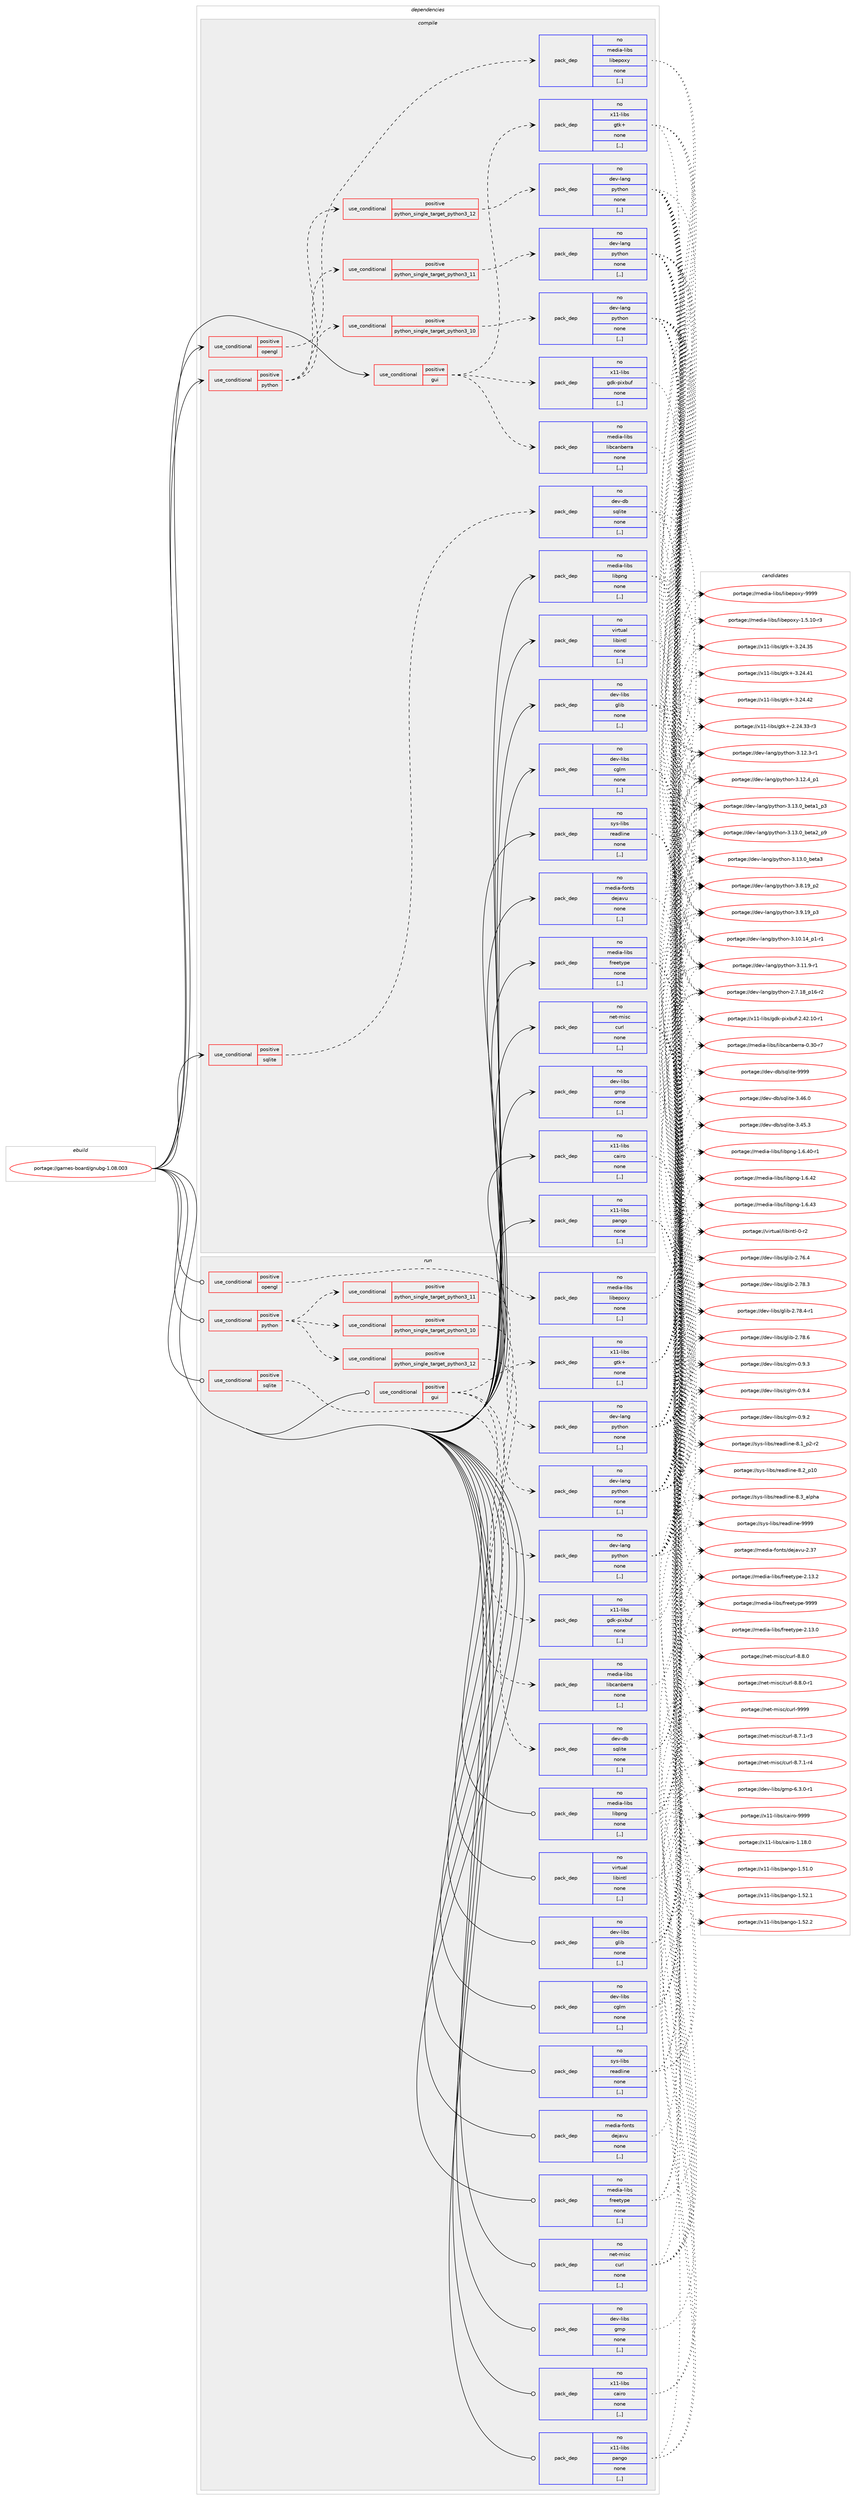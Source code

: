 digraph prolog {

# *************
# Graph options
# *************

newrank=true;
concentrate=true;
compound=true;
graph [rankdir=LR,fontname=Helvetica,fontsize=10,ranksep=1.5];#, ranksep=2.5, nodesep=0.2];
edge  [arrowhead=vee];
node  [fontname=Helvetica,fontsize=10];

# **********
# The ebuild
# **********

subgraph cluster_leftcol {
color=gray;
rank=same;
label=<<i>ebuild</i>>;
id [label="portage://games-board/gnubg-1.08.003", color=red, width=4, href="../games-board/gnubg-1.08.003.svg"];
}

# ****************
# The dependencies
# ****************

subgraph cluster_midcol {
color=gray;
label=<<i>dependencies</i>>;
subgraph cluster_compile {
fillcolor="#eeeeee";
style=filled;
label=<<i>compile</i>>;
subgraph cond61576 {
dependency221463 [label=<<TABLE BORDER="0" CELLBORDER="1" CELLSPACING="0" CELLPADDING="4"><TR><TD ROWSPAN="3" CELLPADDING="10">use_conditional</TD></TR><TR><TD>positive</TD></TR><TR><TD>gui</TD></TR></TABLE>>, shape=none, color=red];
subgraph pack158425 {
dependency221464 [label=<<TABLE BORDER="0" CELLBORDER="1" CELLSPACING="0" CELLPADDING="4" WIDTH="220"><TR><TD ROWSPAN="6" CELLPADDING="30">pack_dep</TD></TR><TR><TD WIDTH="110">no</TD></TR><TR><TD>media-libs</TD></TR><TR><TD>libcanberra</TD></TR><TR><TD>none</TD></TR><TR><TD>[,,]</TD></TR></TABLE>>, shape=none, color=blue];
}
dependency221463:e -> dependency221464:w [weight=20,style="dashed",arrowhead="vee"];
subgraph pack158426 {
dependency221465 [label=<<TABLE BORDER="0" CELLBORDER="1" CELLSPACING="0" CELLPADDING="4" WIDTH="220"><TR><TD ROWSPAN="6" CELLPADDING="30">pack_dep</TD></TR><TR><TD WIDTH="110">no</TD></TR><TR><TD>x11-libs</TD></TR><TR><TD>gdk-pixbuf</TD></TR><TR><TD>none</TD></TR><TR><TD>[,,]</TD></TR></TABLE>>, shape=none, color=blue];
}
dependency221463:e -> dependency221465:w [weight=20,style="dashed",arrowhead="vee"];
subgraph pack158427 {
dependency221466 [label=<<TABLE BORDER="0" CELLBORDER="1" CELLSPACING="0" CELLPADDING="4" WIDTH="220"><TR><TD ROWSPAN="6" CELLPADDING="30">pack_dep</TD></TR><TR><TD WIDTH="110">no</TD></TR><TR><TD>x11-libs</TD></TR><TR><TD>gtk+</TD></TR><TR><TD>none</TD></TR><TR><TD>[,,]</TD></TR></TABLE>>, shape=none, color=blue];
}
dependency221463:e -> dependency221466:w [weight=20,style="dashed",arrowhead="vee"];
}
id:e -> dependency221463:w [weight=20,style="solid",arrowhead="vee"];
subgraph cond61577 {
dependency221467 [label=<<TABLE BORDER="0" CELLBORDER="1" CELLSPACING="0" CELLPADDING="4"><TR><TD ROWSPAN="3" CELLPADDING="10">use_conditional</TD></TR><TR><TD>positive</TD></TR><TR><TD>opengl</TD></TR></TABLE>>, shape=none, color=red];
subgraph pack158428 {
dependency221468 [label=<<TABLE BORDER="0" CELLBORDER="1" CELLSPACING="0" CELLPADDING="4" WIDTH="220"><TR><TD ROWSPAN="6" CELLPADDING="30">pack_dep</TD></TR><TR><TD WIDTH="110">no</TD></TR><TR><TD>media-libs</TD></TR><TR><TD>libepoxy</TD></TR><TR><TD>none</TD></TR><TR><TD>[,,]</TD></TR></TABLE>>, shape=none, color=blue];
}
dependency221467:e -> dependency221468:w [weight=20,style="dashed",arrowhead="vee"];
}
id:e -> dependency221467:w [weight=20,style="solid",arrowhead="vee"];
subgraph cond61578 {
dependency221469 [label=<<TABLE BORDER="0" CELLBORDER="1" CELLSPACING="0" CELLPADDING="4"><TR><TD ROWSPAN="3" CELLPADDING="10">use_conditional</TD></TR><TR><TD>positive</TD></TR><TR><TD>python</TD></TR></TABLE>>, shape=none, color=red];
subgraph cond61579 {
dependency221470 [label=<<TABLE BORDER="0" CELLBORDER="1" CELLSPACING="0" CELLPADDING="4"><TR><TD ROWSPAN="3" CELLPADDING="10">use_conditional</TD></TR><TR><TD>positive</TD></TR><TR><TD>python_single_target_python3_10</TD></TR></TABLE>>, shape=none, color=red];
subgraph pack158429 {
dependency221471 [label=<<TABLE BORDER="0" CELLBORDER="1" CELLSPACING="0" CELLPADDING="4" WIDTH="220"><TR><TD ROWSPAN="6" CELLPADDING="30">pack_dep</TD></TR><TR><TD WIDTH="110">no</TD></TR><TR><TD>dev-lang</TD></TR><TR><TD>python</TD></TR><TR><TD>none</TD></TR><TR><TD>[,,]</TD></TR></TABLE>>, shape=none, color=blue];
}
dependency221470:e -> dependency221471:w [weight=20,style="dashed",arrowhead="vee"];
}
dependency221469:e -> dependency221470:w [weight=20,style="dashed",arrowhead="vee"];
subgraph cond61580 {
dependency221472 [label=<<TABLE BORDER="0" CELLBORDER="1" CELLSPACING="0" CELLPADDING="4"><TR><TD ROWSPAN="3" CELLPADDING="10">use_conditional</TD></TR><TR><TD>positive</TD></TR><TR><TD>python_single_target_python3_11</TD></TR></TABLE>>, shape=none, color=red];
subgraph pack158430 {
dependency221473 [label=<<TABLE BORDER="0" CELLBORDER="1" CELLSPACING="0" CELLPADDING="4" WIDTH="220"><TR><TD ROWSPAN="6" CELLPADDING="30">pack_dep</TD></TR><TR><TD WIDTH="110">no</TD></TR><TR><TD>dev-lang</TD></TR><TR><TD>python</TD></TR><TR><TD>none</TD></TR><TR><TD>[,,]</TD></TR></TABLE>>, shape=none, color=blue];
}
dependency221472:e -> dependency221473:w [weight=20,style="dashed",arrowhead="vee"];
}
dependency221469:e -> dependency221472:w [weight=20,style="dashed",arrowhead="vee"];
subgraph cond61581 {
dependency221474 [label=<<TABLE BORDER="0" CELLBORDER="1" CELLSPACING="0" CELLPADDING="4"><TR><TD ROWSPAN="3" CELLPADDING="10">use_conditional</TD></TR><TR><TD>positive</TD></TR><TR><TD>python_single_target_python3_12</TD></TR></TABLE>>, shape=none, color=red];
subgraph pack158431 {
dependency221475 [label=<<TABLE BORDER="0" CELLBORDER="1" CELLSPACING="0" CELLPADDING="4" WIDTH="220"><TR><TD ROWSPAN="6" CELLPADDING="30">pack_dep</TD></TR><TR><TD WIDTH="110">no</TD></TR><TR><TD>dev-lang</TD></TR><TR><TD>python</TD></TR><TR><TD>none</TD></TR><TR><TD>[,,]</TD></TR></TABLE>>, shape=none, color=blue];
}
dependency221474:e -> dependency221475:w [weight=20,style="dashed",arrowhead="vee"];
}
dependency221469:e -> dependency221474:w [weight=20,style="dashed",arrowhead="vee"];
}
id:e -> dependency221469:w [weight=20,style="solid",arrowhead="vee"];
subgraph cond61582 {
dependency221476 [label=<<TABLE BORDER="0" CELLBORDER="1" CELLSPACING="0" CELLPADDING="4"><TR><TD ROWSPAN="3" CELLPADDING="10">use_conditional</TD></TR><TR><TD>positive</TD></TR><TR><TD>sqlite</TD></TR></TABLE>>, shape=none, color=red];
subgraph pack158432 {
dependency221477 [label=<<TABLE BORDER="0" CELLBORDER="1" CELLSPACING="0" CELLPADDING="4" WIDTH="220"><TR><TD ROWSPAN="6" CELLPADDING="30">pack_dep</TD></TR><TR><TD WIDTH="110">no</TD></TR><TR><TD>dev-db</TD></TR><TR><TD>sqlite</TD></TR><TR><TD>none</TD></TR><TR><TD>[,,]</TD></TR></TABLE>>, shape=none, color=blue];
}
dependency221476:e -> dependency221477:w [weight=20,style="dashed",arrowhead="vee"];
}
id:e -> dependency221476:w [weight=20,style="solid",arrowhead="vee"];
subgraph pack158433 {
dependency221478 [label=<<TABLE BORDER="0" CELLBORDER="1" CELLSPACING="0" CELLPADDING="4" WIDTH="220"><TR><TD ROWSPAN="6" CELLPADDING="30">pack_dep</TD></TR><TR><TD WIDTH="110">no</TD></TR><TR><TD>dev-libs</TD></TR><TR><TD>cglm</TD></TR><TR><TD>none</TD></TR><TR><TD>[,,]</TD></TR></TABLE>>, shape=none, color=blue];
}
id:e -> dependency221478:w [weight=20,style="solid",arrowhead="vee"];
subgraph pack158434 {
dependency221479 [label=<<TABLE BORDER="0" CELLBORDER="1" CELLSPACING="0" CELLPADDING="4" WIDTH="220"><TR><TD ROWSPAN="6" CELLPADDING="30">pack_dep</TD></TR><TR><TD WIDTH="110">no</TD></TR><TR><TD>dev-libs</TD></TR><TR><TD>glib</TD></TR><TR><TD>none</TD></TR><TR><TD>[,,]</TD></TR></TABLE>>, shape=none, color=blue];
}
id:e -> dependency221479:w [weight=20,style="solid",arrowhead="vee"];
subgraph pack158435 {
dependency221480 [label=<<TABLE BORDER="0" CELLBORDER="1" CELLSPACING="0" CELLPADDING="4" WIDTH="220"><TR><TD ROWSPAN="6" CELLPADDING="30">pack_dep</TD></TR><TR><TD WIDTH="110">no</TD></TR><TR><TD>dev-libs</TD></TR><TR><TD>gmp</TD></TR><TR><TD>none</TD></TR><TR><TD>[,,]</TD></TR></TABLE>>, shape=none, color=blue];
}
id:e -> dependency221480:w [weight=20,style="solid",arrowhead="vee"];
subgraph pack158436 {
dependency221481 [label=<<TABLE BORDER="0" CELLBORDER="1" CELLSPACING="0" CELLPADDING="4" WIDTH="220"><TR><TD ROWSPAN="6" CELLPADDING="30">pack_dep</TD></TR><TR><TD WIDTH="110">no</TD></TR><TR><TD>media-fonts</TD></TR><TR><TD>dejavu</TD></TR><TR><TD>none</TD></TR><TR><TD>[,,]</TD></TR></TABLE>>, shape=none, color=blue];
}
id:e -> dependency221481:w [weight=20,style="solid",arrowhead="vee"];
subgraph pack158437 {
dependency221482 [label=<<TABLE BORDER="0" CELLBORDER="1" CELLSPACING="0" CELLPADDING="4" WIDTH="220"><TR><TD ROWSPAN="6" CELLPADDING="30">pack_dep</TD></TR><TR><TD WIDTH="110">no</TD></TR><TR><TD>media-libs</TD></TR><TR><TD>freetype</TD></TR><TR><TD>none</TD></TR><TR><TD>[,,]</TD></TR></TABLE>>, shape=none, color=blue];
}
id:e -> dependency221482:w [weight=20,style="solid",arrowhead="vee"];
subgraph pack158438 {
dependency221483 [label=<<TABLE BORDER="0" CELLBORDER="1" CELLSPACING="0" CELLPADDING="4" WIDTH="220"><TR><TD ROWSPAN="6" CELLPADDING="30">pack_dep</TD></TR><TR><TD WIDTH="110">no</TD></TR><TR><TD>media-libs</TD></TR><TR><TD>libpng</TD></TR><TR><TD>none</TD></TR><TR><TD>[,,]</TD></TR></TABLE>>, shape=none, color=blue];
}
id:e -> dependency221483:w [weight=20,style="solid",arrowhead="vee"];
subgraph pack158439 {
dependency221484 [label=<<TABLE BORDER="0" CELLBORDER="1" CELLSPACING="0" CELLPADDING="4" WIDTH="220"><TR><TD ROWSPAN="6" CELLPADDING="30">pack_dep</TD></TR><TR><TD WIDTH="110">no</TD></TR><TR><TD>net-misc</TD></TR><TR><TD>curl</TD></TR><TR><TD>none</TD></TR><TR><TD>[,,]</TD></TR></TABLE>>, shape=none, color=blue];
}
id:e -> dependency221484:w [weight=20,style="solid",arrowhead="vee"];
subgraph pack158440 {
dependency221485 [label=<<TABLE BORDER="0" CELLBORDER="1" CELLSPACING="0" CELLPADDING="4" WIDTH="220"><TR><TD ROWSPAN="6" CELLPADDING="30">pack_dep</TD></TR><TR><TD WIDTH="110">no</TD></TR><TR><TD>sys-libs</TD></TR><TR><TD>readline</TD></TR><TR><TD>none</TD></TR><TR><TD>[,,]</TD></TR></TABLE>>, shape=none, color=blue];
}
id:e -> dependency221485:w [weight=20,style="solid",arrowhead="vee"];
subgraph pack158441 {
dependency221486 [label=<<TABLE BORDER="0" CELLBORDER="1" CELLSPACING="0" CELLPADDING="4" WIDTH="220"><TR><TD ROWSPAN="6" CELLPADDING="30">pack_dep</TD></TR><TR><TD WIDTH="110">no</TD></TR><TR><TD>virtual</TD></TR><TR><TD>libintl</TD></TR><TR><TD>none</TD></TR><TR><TD>[,,]</TD></TR></TABLE>>, shape=none, color=blue];
}
id:e -> dependency221486:w [weight=20,style="solid",arrowhead="vee"];
subgraph pack158442 {
dependency221487 [label=<<TABLE BORDER="0" CELLBORDER="1" CELLSPACING="0" CELLPADDING="4" WIDTH="220"><TR><TD ROWSPAN="6" CELLPADDING="30">pack_dep</TD></TR><TR><TD WIDTH="110">no</TD></TR><TR><TD>x11-libs</TD></TR><TR><TD>cairo</TD></TR><TR><TD>none</TD></TR><TR><TD>[,,]</TD></TR></TABLE>>, shape=none, color=blue];
}
id:e -> dependency221487:w [weight=20,style="solid",arrowhead="vee"];
subgraph pack158443 {
dependency221488 [label=<<TABLE BORDER="0" CELLBORDER="1" CELLSPACING="0" CELLPADDING="4" WIDTH="220"><TR><TD ROWSPAN="6" CELLPADDING="30">pack_dep</TD></TR><TR><TD WIDTH="110">no</TD></TR><TR><TD>x11-libs</TD></TR><TR><TD>pango</TD></TR><TR><TD>none</TD></TR><TR><TD>[,,]</TD></TR></TABLE>>, shape=none, color=blue];
}
id:e -> dependency221488:w [weight=20,style="solid",arrowhead="vee"];
}
subgraph cluster_compileandrun {
fillcolor="#eeeeee";
style=filled;
label=<<i>compile and run</i>>;
}
subgraph cluster_run {
fillcolor="#eeeeee";
style=filled;
label=<<i>run</i>>;
subgraph cond61583 {
dependency221489 [label=<<TABLE BORDER="0" CELLBORDER="1" CELLSPACING="0" CELLPADDING="4"><TR><TD ROWSPAN="3" CELLPADDING="10">use_conditional</TD></TR><TR><TD>positive</TD></TR><TR><TD>gui</TD></TR></TABLE>>, shape=none, color=red];
subgraph pack158444 {
dependency221490 [label=<<TABLE BORDER="0" CELLBORDER="1" CELLSPACING="0" CELLPADDING="4" WIDTH="220"><TR><TD ROWSPAN="6" CELLPADDING="30">pack_dep</TD></TR><TR><TD WIDTH="110">no</TD></TR><TR><TD>media-libs</TD></TR><TR><TD>libcanberra</TD></TR><TR><TD>none</TD></TR><TR><TD>[,,]</TD></TR></TABLE>>, shape=none, color=blue];
}
dependency221489:e -> dependency221490:w [weight=20,style="dashed",arrowhead="vee"];
subgraph pack158445 {
dependency221491 [label=<<TABLE BORDER="0" CELLBORDER="1" CELLSPACING="0" CELLPADDING="4" WIDTH="220"><TR><TD ROWSPAN="6" CELLPADDING="30">pack_dep</TD></TR><TR><TD WIDTH="110">no</TD></TR><TR><TD>x11-libs</TD></TR><TR><TD>gdk-pixbuf</TD></TR><TR><TD>none</TD></TR><TR><TD>[,,]</TD></TR></TABLE>>, shape=none, color=blue];
}
dependency221489:e -> dependency221491:w [weight=20,style="dashed",arrowhead="vee"];
subgraph pack158446 {
dependency221492 [label=<<TABLE BORDER="0" CELLBORDER="1" CELLSPACING="0" CELLPADDING="4" WIDTH="220"><TR><TD ROWSPAN="6" CELLPADDING="30">pack_dep</TD></TR><TR><TD WIDTH="110">no</TD></TR><TR><TD>x11-libs</TD></TR><TR><TD>gtk+</TD></TR><TR><TD>none</TD></TR><TR><TD>[,,]</TD></TR></TABLE>>, shape=none, color=blue];
}
dependency221489:e -> dependency221492:w [weight=20,style="dashed",arrowhead="vee"];
}
id:e -> dependency221489:w [weight=20,style="solid",arrowhead="odot"];
subgraph cond61584 {
dependency221493 [label=<<TABLE BORDER="0" CELLBORDER="1" CELLSPACING="0" CELLPADDING="4"><TR><TD ROWSPAN="3" CELLPADDING="10">use_conditional</TD></TR><TR><TD>positive</TD></TR><TR><TD>opengl</TD></TR></TABLE>>, shape=none, color=red];
subgraph pack158447 {
dependency221494 [label=<<TABLE BORDER="0" CELLBORDER="1" CELLSPACING="0" CELLPADDING="4" WIDTH="220"><TR><TD ROWSPAN="6" CELLPADDING="30">pack_dep</TD></TR><TR><TD WIDTH="110">no</TD></TR><TR><TD>media-libs</TD></TR><TR><TD>libepoxy</TD></TR><TR><TD>none</TD></TR><TR><TD>[,,]</TD></TR></TABLE>>, shape=none, color=blue];
}
dependency221493:e -> dependency221494:w [weight=20,style="dashed",arrowhead="vee"];
}
id:e -> dependency221493:w [weight=20,style="solid",arrowhead="odot"];
subgraph cond61585 {
dependency221495 [label=<<TABLE BORDER="0" CELLBORDER="1" CELLSPACING="0" CELLPADDING="4"><TR><TD ROWSPAN="3" CELLPADDING="10">use_conditional</TD></TR><TR><TD>positive</TD></TR><TR><TD>python</TD></TR></TABLE>>, shape=none, color=red];
subgraph cond61586 {
dependency221496 [label=<<TABLE BORDER="0" CELLBORDER="1" CELLSPACING="0" CELLPADDING="4"><TR><TD ROWSPAN="3" CELLPADDING="10">use_conditional</TD></TR><TR><TD>positive</TD></TR><TR><TD>python_single_target_python3_10</TD></TR></TABLE>>, shape=none, color=red];
subgraph pack158448 {
dependency221497 [label=<<TABLE BORDER="0" CELLBORDER="1" CELLSPACING="0" CELLPADDING="4" WIDTH="220"><TR><TD ROWSPAN="6" CELLPADDING="30">pack_dep</TD></TR><TR><TD WIDTH="110">no</TD></TR><TR><TD>dev-lang</TD></TR><TR><TD>python</TD></TR><TR><TD>none</TD></TR><TR><TD>[,,]</TD></TR></TABLE>>, shape=none, color=blue];
}
dependency221496:e -> dependency221497:w [weight=20,style="dashed",arrowhead="vee"];
}
dependency221495:e -> dependency221496:w [weight=20,style="dashed",arrowhead="vee"];
subgraph cond61587 {
dependency221498 [label=<<TABLE BORDER="0" CELLBORDER="1" CELLSPACING="0" CELLPADDING="4"><TR><TD ROWSPAN="3" CELLPADDING="10">use_conditional</TD></TR><TR><TD>positive</TD></TR><TR><TD>python_single_target_python3_11</TD></TR></TABLE>>, shape=none, color=red];
subgraph pack158449 {
dependency221499 [label=<<TABLE BORDER="0" CELLBORDER="1" CELLSPACING="0" CELLPADDING="4" WIDTH="220"><TR><TD ROWSPAN="6" CELLPADDING="30">pack_dep</TD></TR><TR><TD WIDTH="110">no</TD></TR><TR><TD>dev-lang</TD></TR><TR><TD>python</TD></TR><TR><TD>none</TD></TR><TR><TD>[,,]</TD></TR></TABLE>>, shape=none, color=blue];
}
dependency221498:e -> dependency221499:w [weight=20,style="dashed",arrowhead="vee"];
}
dependency221495:e -> dependency221498:w [weight=20,style="dashed",arrowhead="vee"];
subgraph cond61588 {
dependency221500 [label=<<TABLE BORDER="0" CELLBORDER="1" CELLSPACING="0" CELLPADDING="4"><TR><TD ROWSPAN="3" CELLPADDING="10">use_conditional</TD></TR><TR><TD>positive</TD></TR><TR><TD>python_single_target_python3_12</TD></TR></TABLE>>, shape=none, color=red];
subgraph pack158450 {
dependency221501 [label=<<TABLE BORDER="0" CELLBORDER="1" CELLSPACING="0" CELLPADDING="4" WIDTH="220"><TR><TD ROWSPAN="6" CELLPADDING="30">pack_dep</TD></TR><TR><TD WIDTH="110">no</TD></TR><TR><TD>dev-lang</TD></TR><TR><TD>python</TD></TR><TR><TD>none</TD></TR><TR><TD>[,,]</TD></TR></TABLE>>, shape=none, color=blue];
}
dependency221500:e -> dependency221501:w [weight=20,style="dashed",arrowhead="vee"];
}
dependency221495:e -> dependency221500:w [weight=20,style="dashed",arrowhead="vee"];
}
id:e -> dependency221495:w [weight=20,style="solid",arrowhead="odot"];
subgraph cond61589 {
dependency221502 [label=<<TABLE BORDER="0" CELLBORDER="1" CELLSPACING="0" CELLPADDING="4"><TR><TD ROWSPAN="3" CELLPADDING="10">use_conditional</TD></TR><TR><TD>positive</TD></TR><TR><TD>sqlite</TD></TR></TABLE>>, shape=none, color=red];
subgraph pack158451 {
dependency221503 [label=<<TABLE BORDER="0" CELLBORDER="1" CELLSPACING="0" CELLPADDING="4" WIDTH="220"><TR><TD ROWSPAN="6" CELLPADDING="30">pack_dep</TD></TR><TR><TD WIDTH="110">no</TD></TR><TR><TD>dev-db</TD></TR><TR><TD>sqlite</TD></TR><TR><TD>none</TD></TR><TR><TD>[,,]</TD></TR></TABLE>>, shape=none, color=blue];
}
dependency221502:e -> dependency221503:w [weight=20,style="dashed",arrowhead="vee"];
}
id:e -> dependency221502:w [weight=20,style="solid",arrowhead="odot"];
subgraph pack158452 {
dependency221504 [label=<<TABLE BORDER="0" CELLBORDER="1" CELLSPACING="0" CELLPADDING="4" WIDTH="220"><TR><TD ROWSPAN="6" CELLPADDING="30">pack_dep</TD></TR><TR><TD WIDTH="110">no</TD></TR><TR><TD>dev-libs</TD></TR><TR><TD>cglm</TD></TR><TR><TD>none</TD></TR><TR><TD>[,,]</TD></TR></TABLE>>, shape=none, color=blue];
}
id:e -> dependency221504:w [weight=20,style="solid",arrowhead="odot"];
subgraph pack158453 {
dependency221505 [label=<<TABLE BORDER="0" CELLBORDER="1" CELLSPACING="0" CELLPADDING="4" WIDTH="220"><TR><TD ROWSPAN="6" CELLPADDING="30">pack_dep</TD></TR><TR><TD WIDTH="110">no</TD></TR><TR><TD>dev-libs</TD></TR><TR><TD>glib</TD></TR><TR><TD>none</TD></TR><TR><TD>[,,]</TD></TR></TABLE>>, shape=none, color=blue];
}
id:e -> dependency221505:w [weight=20,style="solid",arrowhead="odot"];
subgraph pack158454 {
dependency221506 [label=<<TABLE BORDER="0" CELLBORDER="1" CELLSPACING="0" CELLPADDING="4" WIDTH="220"><TR><TD ROWSPAN="6" CELLPADDING="30">pack_dep</TD></TR><TR><TD WIDTH="110">no</TD></TR><TR><TD>dev-libs</TD></TR><TR><TD>gmp</TD></TR><TR><TD>none</TD></TR><TR><TD>[,,]</TD></TR></TABLE>>, shape=none, color=blue];
}
id:e -> dependency221506:w [weight=20,style="solid",arrowhead="odot"];
subgraph pack158455 {
dependency221507 [label=<<TABLE BORDER="0" CELLBORDER="1" CELLSPACING="0" CELLPADDING="4" WIDTH="220"><TR><TD ROWSPAN="6" CELLPADDING="30">pack_dep</TD></TR><TR><TD WIDTH="110">no</TD></TR><TR><TD>media-fonts</TD></TR><TR><TD>dejavu</TD></TR><TR><TD>none</TD></TR><TR><TD>[,,]</TD></TR></TABLE>>, shape=none, color=blue];
}
id:e -> dependency221507:w [weight=20,style="solid",arrowhead="odot"];
subgraph pack158456 {
dependency221508 [label=<<TABLE BORDER="0" CELLBORDER="1" CELLSPACING="0" CELLPADDING="4" WIDTH="220"><TR><TD ROWSPAN="6" CELLPADDING="30">pack_dep</TD></TR><TR><TD WIDTH="110">no</TD></TR><TR><TD>media-libs</TD></TR><TR><TD>freetype</TD></TR><TR><TD>none</TD></TR><TR><TD>[,,]</TD></TR></TABLE>>, shape=none, color=blue];
}
id:e -> dependency221508:w [weight=20,style="solid",arrowhead="odot"];
subgraph pack158457 {
dependency221509 [label=<<TABLE BORDER="0" CELLBORDER="1" CELLSPACING="0" CELLPADDING="4" WIDTH="220"><TR><TD ROWSPAN="6" CELLPADDING="30">pack_dep</TD></TR><TR><TD WIDTH="110">no</TD></TR><TR><TD>media-libs</TD></TR><TR><TD>libpng</TD></TR><TR><TD>none</TD></TR><TR><TD>[,,]</TD></TR></TABLE>>, shape=none, color=blue];
}
id:e -> dependency221509:w [weight=20,style="solid",arrowhead="odot"];
subgraph pack158458 {
dependency221510 [label=<<TABLE BORDER="0" CELLBORDER="1" CELLSPACING="0" CELLPADDING="4" WIDTH="220"><TR><TD ROWSPAN="6" CELLPADDING="30">pack_dep</TD></TR><TR><TD WIDTH="110">no</TD></TR><TR><TD>net-misc</TD></TR><TR><TD>curl</TD></TR><TR><TD>none</TD></TR><TR><TD>[,,]</TD></TR></TABLE>>, shape=none, color=blue];
}
id:e -> dependency221510:w [weight=20,style="solid",arrowhead="odot"];
subgraph pack158459 {
dependency221511 [label=<<TABLE BORDER="0" CELLBORDER="1" CELLSPACING="0" CELLPADDING="4" WIDTH="220"><TR><TD ROWSPAN="6" CELLPADDING="30">pack_dep</TD></TR><TR><TD WIDTH="110">no</TD></TR><TR><TD>sys-libs</TD></TR><TR><TD>readline</TD></TR><TR><TD>none</TD></TR><TR><TD>[,,]</TD></TR></TABLE>>, shape=none, color=blue];
}
id:e -> dependency221511:w [weight=20,style="solid",arrowhead="odot"];
subgraph pack158460 {
dependency221512 [label=<<TABLE BORDER="0" CELLBORDER="1" CELLSPACING="0" CELLPADDING="4" WIDTH="220"><TR><TD ROWSPAN="6" CELLPADDING="30">pack_dep</TD></TR><TR><TD WIDTH="110">no</TD></TR><TR><TD>virtual</TD></TR><TR><TD>libintl</TD></TR><TR><TD>none</TD></TR><TR><TD>[,,]</TD></TR></TABLE>>, shape=none, color=blue];
}
id:e -> dependency221512:w [weight=20,style="solid",arrowhead="odot"];
subgraph pack158461 {
dependency221513 [label=<<TABLE BORDER="0" CELLBORDER="1" CELLSPACING="0" CELLPADDING="4" WIDTH="220"><TR><TD ROWSPAN="6" CELLPADDING="30">pack_dep</TD></TR><TR><TD WIDTH="110">no</TD></TR><TR><TD>x11-libs</TD></TR><TR><TD>cairo</TD></TR><TR><TD>none</TD></TR><TR><TD>[,,]</TD></TR></TABLE>>, shape=none, color=blue];
}
id:e -> dependency221513:w [weight=20,style="solid",arrowhead="odot"];
subgraph pack158462 {
dependency221514 [label=<<TABLE BORDER="0" CELLBORDER="1" CELLSPACING="0" CELLPADDING="4" WIDTH="220"><TR><TD ROWSPAN="6" CELLPADDING="30">pack_dep</TD></TR><TR><TD WIDTH="110">no</TD></TR><TR><TD>x11-libs</TD></TR><TR><TD>pango</TD></TR><TR><TD>none</TD></TR><TR><TD>[,,]</TD></TR></TABLE>>, shape=none, color=blue];
}
id:e -> dependency221514:w [weight=20,style="solid",arrowhead="odot"];
}
}

# **************
# The candidates
# **************

subgraph cluster_choices {
rank=same;
color=gray;
label=<<i>candidates</i>>;

subgraph choice158425 {
color=black;
nodesep=1;
choice10910110010597451081059811547108105989997110981011141149745484651484511455 [label="portage://media-libs/libcanberra-0.30-r7", color=red, width=4,href="../media-libs/libcanberra-0.30-r7.svg"];
dependency221464:e -> choice10910110010597451081059811547108105989997110981011141149745484651484511455:w [style=dotted,weight="100"];
}
subgraph choice158426 {
color=black;
nodesep=1;
choice1204949451081059811547103100107451121051209811710245504652504649484511449 [label="portage://x11-libs/gdk-pixbuf-2.42.10-r1", color=red, width=4,href="../x11-libs/gdk-pixbuf-2.42.10-r1.svg"];
dependency221465:e -> choice1204949451081059811547103100107451121051209811710245504652504649484511449:w [style=dotted,weight="100"];
}
subgraph choice158427 {
color=black;
nodesep=1;
choice12049494510810598115471031161074345504650524651514511451 [label="portage://x11-libs/gtk+-2.24.33-r3", color=red, width=4,href="../x11-libs/gtk+-2.24.33-r3.svg"];
choice1204949451081059811547103116107434551465052465153 [label="portage://x11-libs/gtk+-3.24.35", color=red, width=4,href="../x11-libs/gtk+-3.24.35.svg"];
choice1204949451081059811547103116107434551465052465249 [label="portage://x11-libs/gtk+-3.24.41", color=red, width=4,href="../x11-libs/gtk+-3.24.41.svg"];
choice1204949451081059811547103116107434551465052465250 [label="portage://x11-libs/gtk+-3.24.42", color=red, width=4,href="../x11-libs/gtk+-3.24.42.svg"];
dependency221466:e -> choice12049494510810598115471031161074345504650524651514511451:w [style=dotted,weight="100"];
dependency221466:e -> choice1204949451081059811547103116107434551465052465153:w [style=dotted,weight="100"];
dependency221466:e -> choice1204949451081059811547103116107434551465052465249:w [style=dotted,weight="100"];
dependency221466:e -> choice1204949451081059811547103116107434551465052465250:w [style=dotted,weight="100"];
}
subgraph choice158428 {
color=black;
nodesep=1;
choice1091011001059745108105981154710810598101112111120121454946534649484511451 [label="portage://media-libs/libepoxy-1.5.10-r3", color=red, width=4,href="../media-libs/libepoxy-1.5.10-r3.svg"];
choice10910110010597451081059811547108105981011121111201214557575757 [label="portage://media-libs/libepoxy-9999", color=red, width=4,href="../media-libs/libepoxy-9999.svg"];
dependency221468:e -> choice1091011001059745108105981154710810598101112111120121454946534649484511451:w [style=dotted,weight="100"];
dependency221468:e -> choice10910110010597451081059811547108105981011121111201214557575757:w [style=dotted,weight="100"];
}
subgraph choice158429 {
color=black;
nodesep=1;
choice100101118451089711010347112121116104111110455046554649569511249544511450 [label="portage://dev-lang/python-2.7.18_p16-r2", color=red, width=4,href="../dev-lang/python-2.7.18_p16-r2.svg"];
choice100101118451089711010347112121116104111110455146494846495295112494511449 [label="portage://dev-lang/python-3.10.14_p1-r1", color=red, width=4,href="../dev-lang/python-3.10.14_p1-r1.svg"];
choice100101118451089711010347112121116104111110455146494946574511449 [label="portage://dev-lang/python-3.11.9-r1", color=red, width=4,href="../dev-lang/python-3.11.9-r1.svg"];
choice100101118451089711010347112121116104111110455146495046514511449 [label="portage://dev-lang/python-3.12.3-r1", color=red, width=4,href="../dev-lang/python-3.12.3-r1.svg"];
choice100101118451089711010347112121116104111110455146495046529511249 [label="portage://dev-lang/python-3.12.4_p1", color=red, width=4,href="../dev-lang/python-3.12.4_p1.svg"];
choice10010111845108971101034711212111610411111045514649514648959810111697499511251 [label="portage://dev-lang/python-3.13.0_beta1_p3", color=red, width=4,href="../dev-lang/python-3.13.0_beta1_p3.svg"];
choice10010111845108971101034711212111610411111045514649514648959810111697509511257 [label="portage://dev-lang/python-3.13.0_beta2_p9", color=red, width=4,href="../dev-lang/python-3.13.0_beta2_p9.svg"];
choice1001011184510897110103471121211161041111104551464951464895981011169751 [label="portage://dev-lang/python-3.13.0_beta3", color=red, width=4,href="../dev-lang/python-3.13.0_beta3.svg"];
choice100101118451089711010347112121116104111110455146564649579511250 [label="portage://dev-lang/python-3.8.19_p2", color=red, width=4,href="../dev-lang/python-3.8.19_p2.svg"];
choice100101118451089711010347112121116104111110455146574649579511251 [label="portage://dev-lang/python-3.9.19_p3", color=red, width=4,href="../dev-lang/python-3.9.19_p3.svg"];
dependency221471:e -> choice100101118451089711010347112121116104111110455046554649569511249544511450:w [style=dotted,weight="100"];
dependency221471:e -> choice100101118451089711010347112121116104111110455146494846495295112494511449:w [style=dotted,weight="100"];
dependency221471:e -> choice100101118451089711010347112121116104111110455146494946574511449:w [style=dotted,weight="100"];
dependency221471:e -> choice100101118451089711010347112121116104111110455146495046514511449:w [style=dotted,weight="100"];
dependency221471:e -> choice100101118451089711010347112121116104111110455146495046529511249:w [style=dotted,weight="100"];
dependency221471:e -> choice10010111845108971101034711212111610411111045514649514648959810111697499511251:w [style=dotted,weight="100"];
dependency221471:e -> choice10010111845108971101034711212111610411111045514649514648959810111697509511257:w [style=dotted,weight="100"];
dependency221471:e -> choice1001011184510897110103471121211161041111104551464951464895981011169751:w [style=dotted,weight="100"];
dependency221471:e -> choice100101118451089711010347112121116104111110455146564649579511250:w [style=dotted,weight="100"];
dependency221471:e -> choice100101118451089711010347112121116104111110455146574649579511251:w [style=dotted,weight="100"];
}
subgraph choice158430 {
color=black;
nodesep=1;
choice100101118451089711010347112121116104111110455046554649569511249544511450 [label="portage://dev-lang/python-2.7.18_p16-r2", color=red, width=4,href="../dev-lang/python-2.7.18_p16-r2.svg"];
choice100101118451089711010347112121116104111110455146494846495295112494511449 [label="portage://dev-lang/python-3.10.14_p1-r1", color=red, width=4,href="../dev-lang/python-3.10.14_p1-r1.svg"];
choice100101118451089711010347112121116104111110455146494946574511449 [label="portage://dev-lang/python-3.11.9-r1", color=red, width=4,href="../dev-lang/python-3.11.9-r1.svg"];
choice100101118451089711010347112121116104111110455146495046514511449 [label="portage://dev-lang/python-3.12.3-r1", color=red, width=4,href="../dev-lang/python-3.12.3-r1.svg"];
choice100101118451089711010347112121116104111110455146495046529511249 [label="portage://dev-lang/python-3.12.4_p1", color=red, width=4,href="../dev-lang/python-3.12.4_p1.svg"];
choice10010111845108971101034711212111610411111045514649514648959810111697499511251 [label="portage://dev-lang/python-3.13.0_beta1_p3", color=red, width=4,href="../dev-lang/python-3.13.0_beta1_p3.svg"];
choice10010111845108971101034711212111610411111045514649514648959810111697509511257 [label="portage://dev-lang/python-3.13.0_beta2_p9", color=red, width=4,href="../dev-lang/python-3.13.0_beta2_p9.svg"];
choice1001011184510897110103471121211161041111104551464951464895981011169751 [label="portage://dev-lang/python-3.13.0_beta3", color=red, width=4,href="../dev-lang/python-3.13.0_beta3.svg"];
choice100101118451089711010347112121116104111110455146564649579511250 [label="portage://dev-lang/python-3.8.19_p2", color=red, width=4,href="../dev-lang/python-3.8.19_p2.svg"];
choice100101118451089711010347112121116104111110455146574649579511251 [label="portage://dev-lang/python-3.9.19_p3", color=red, width=4,href="../dev-lang/python-3.9.19_p3.svg"];
dependency221473:e -> choice100101118451089711010347112121116104111110455046554649569511249544511450:w [style=dotted,weight="100"];
dependency221473:e -> choice100101118451089711010347112121116104111110455146494846495295112494511449:w [style=dotted,weight="100"];
dependency221473:e -> choice100101118451089711010347112121116104111110455146494946574511449:w [style=dotted,weight="100"];
dependency221473:e -> choice100101118451089711010347112121116104111110455146495046514511449:w [style=dotted,weight="100"];
dependency221473:e -> choice100101118451089711010347112121116104111110455146495046529511249:w [style=dotted,weight="100"];
dependency221473:e -> choice10010111845108971101034711212111610411111045514649514648959810111697499511251:w [style=dotted,weight="100"];
dependency221473:e -> choice10010111845108971101034711212111610411111045514649514648959810111697509511257:w [style=dotted,weight="100"];
dependency221473:e -> choice1001011184510897110103471121211161041111104551464951464895981011169751:w [style=dotted,weight="100"];
dependency221473:e -> choice100101118451089711010347112121116104111110455146564649579511250:w [style=dotted,weight="100"];
dependency221473:e -> choice100101118451089711010347112121116104111110455146574649579511251:w [style=dotted,weight="100"];
}
subgraph choice158431 {
color=black;
nodesep=1;
choice100101118451089711010347112121116104111110455046554649569511249544511450 [label="portage://dev-lang/python-2.7.18_p16-r2", color=red, width=4,href="../dev-lang/python-2.7.18_p16-r2.svg"];
choice100101118451089711010347112121116104111110455146494846495295112494511449 [label="portage://dev-lang/python-3.10.14_p1-r1", color=red, width=4,href="../dev-lang/python-3.10.14_p1-r1.svg"];
choice100101118451089711010347112121116104111110455146494946574511449 [label="portage://dev-lang/python-3.11.9-r1", color=red, width=4,href="../dev-lang/python-3.11.9-r1.svg"];
choice100101118451089711010347112121116104111110455146495046514511449 [label="portage://dev-lang/python-3.12.3-r1", color=red, width=4,href="../dev-lang/python-3.12.3-r1.svg"];
choice100101118451089711010347112121116104111110455146495046529511249 [label="portage://dev-lang/python-3.12.4_p1", color=red, width=4,href="../dev-lang/python-3.12.4_p1.svg"];
choice10010111845108971101034711212111610411111045514649514648959810111697499511251 [label="portage://dev-lang/python-3.13.0_beta1_p3", color=red, width=4,href="../dev-lang/python-3.13.0_beta1_p3.svg"];
choice10010111845108971101034711212111610411111045514649514648959810111697509511257 [label="portage://dev-lang/python-3.13.0_beta2_p9", color=red, width=4,href="../dev-lang/python-3.13.0_beta2_p9.svg"];
choice1001011184510897110103471121211161041111104551464951464895981011169751 [label="portage://dev-lang/python-3.13.0_beta3", color=red, width=4,href="../dev-lang/python-3.13.0_beta3.svg"];
choice100101118451089711010347112121116104111110455146564649579511250 [label="portage://dev-lang/python-3.8.19_p2", color=red, width=4,href="../dev-lang/python-3.8.19_p2.svg"];
choice100101118451089711010347112121116104111110455146574649579511251 [label="portage://dev-lang/python-3.9.19_p3", color=red, width=4,href="../dev-lang/python-3.9.19_p3.svg"];
dependency221475:e -> choice100101118451089711010347112121116104111110455046554649569511249544511450:w [style=dotted,weight="100"];
dependency221475:e -> choice100101118451089711010347112121116104111110455146494846495295112494511449:w [style=dotted,weight="100"];
dependency221475:e -> choice100101118451089711010347112121116104111110455146494946574511449:w [style=dotted,weight="100"];
dependency221475:e -> choice100101118451089711010347112121116104111110455146495046514511449:w [style=dotted,weight="100"];
dependency221475:e -> choice100101118451089711010347112121116104111110455146495046529511249:w [style=dotted,weight="100"];
dependency221475:e -> choice10010111845108971101034711212111610411111045514649514648959810111697499511251:w [style=dotted,weight="100"];
dependency221475:e -> choice10010111845108971101034711212111610411111045514649514648959810111697509511257:w [style=dotted,weight="100"];
dependency221475:e -> choice1001011184510897110103471121211161041111104551464951464895981011169751:w [style=dotted,weight="100"];
dependency221475:e -> choice100101118451089711010347112121116104111110455146564649579511250:w [style=dotted,weight="100"];
dependency221475:e -> choice100101118451089711010347112121116104111110455146574649579511251:w [style=dotted,weight="100"];
}
subgraph choice158432 {
color=black;
nodesep=1;
choice10010111845100984711511310810511610145514652534651 [label="portage://dev-db/sqlite-3.45.3", color=red, width=4,href="../dev-db/sqlite-3.45.3.svg"];
choice10010111845100984711511310810511610145514652544648 [label="portage://dev-db/sqlite-3.46.0", color=red, width=4,href="../dev-db/sqlite-3.46.0.svg"];
choice1001011184510098471151131081051161014557575757 [label="portage://dev-db/sqlite-9999", color=red, width=4,href="../dev-db/sqlite-9999.svg"];
dependency221477:e -> choice10010111845100984711511310810511610145514652534651:w [style=dotted,weight="100"];
dependency221477:e -> choice10010111845100984711511310810511610145514652544648:w [style=dotted,weight="100"];
dependency221477:e -> choice1001011184510098471151131081051161014557575757:w [style=dotted,weight="100"];
}
subgraph choice158433 {
color=black;
nodesep=1;
choice10010111845108105981154799103108109454846574650 [label="portage://dev-libs/cglm-0.9.2", color=red, width=4,href="../dev-libs/cglm-0.9.2.svg"];
choice10010111845108105981154799103108109454846574651 [label="portage://dev-libs/cglm-0.9.3", color=red, width=4,href="../dev-libs/cglm-0.9.3.svg"];
choice10010111845108105981154799103108109454846574652 [label="portage://dev-libs/cglm-0.9.4", color=red, width=4,href="../dev-libs/cglm-0.9.4.svg"];
dependency221478:e -> choice10010111845108105981154799103108109454846574650:w [style=dotted,weight="100"];
dependency221478:e -> choice10010111845108105981154799103108109454846574651:w [style=dotted,weight="100"];
dependency221478:e -> choice10010111845108105981154799103108109454846574652:w [style=dotted,weight="100"];
}
subgraph choice158434 {
color=black;
nodesep=1;
choice1001011184510810598115471031081059845504655544652 [label="portage://dev-libs/glib-2.76.4", color=red, width=4,href="../dev-libs/glib-2.76.4.svg"];
choice1001011184510810598115471031081059845504655564651 [label="portage://dev-libs/glib-2.78.3", color=red, width=4,href="../dev-libs/glib-2.78.3.svg"];
choice10010111845108105981154710310810598455046555646524511449 [label="portage://dev-libs/glib-2.78.4-r1", color=red, width=4,href="../dev-libs/glib-2.78.4-r1.svg"];
choice1001011184510810598115471031081059845504655564654 [label="portage://dev-libs/glib-2.78.6", color=red, width=4,href="../dev-libs/glib-2.78.6.svg"];
dependency221479:e -> choice1001011184510810598115471031081059845504655544652:w [style=dotted,weight="100"];
dependency221479:e -> choice1001011184510810598115471031081059845504655564651:w [style=dotted,weight="100"];
dependency221479:e -> choice10010111845108105981154710310810598455046555646524511449:w [style=dotted,weight="100"];
dependency221479:e -> choice1001011184510810598115471031081059845504655564654:w [style=dotted,weight="100"];
}
subgraph choice158435 {
color=black;
nodesep=1;
choice1001011184510810598115471031091124554465146484511449 [label="portage://dev-libs/gmp-6.3.0-r1", color=red, width=4,href="../dev-libs/gmp-6.3.0-r1.svg"];
dependency221480:e -> choice1001011184510810598115471031091124554465146484511449:w [style=dotted,weight="100"];
}
subgraph choice158436 {
color=black;
nodesep=1;
choice109101100105974510211111011611547100101106971181174550465155 [label="portage://media-fonts/dejavu-2.37", color=red, width=4,href="../media-fonts/dejavu-2.37.svg"];
dependency221481:e -> choice109101100105974510211111011611547100101106971181174550465155:w [style=dotted,weight="100"];
}
subgraph choice158437 {
color=black;
nodesep=1;
choice1091011001059745108105981154710211410110111612111210145504649514648 [label="portage://media-libs/freetype-2.13.0", color=red, width=4,href="../media-libs/freetype-2.13.0.svg"];
choice1091011001059745108105981154710211410110111612111210145504649514650 [label="portage://media-libs/freetype-2.13.2", color=red, width=4,href="../media-libs/freetype-2.13.2.svg"];
choice109101100105974510810598115471021141011011161211121014557575757 [label="portage://media-libs/freetype-9999", color=red, width=4,href="../media-libs/freetype-9999.svg"];
dependency221482:e -> choice1091011001059745108105981154710211410110111612111210145504649514648:w [style=dotted,weight="100"];
dependency221482:e -> choice1091011001059745108105981154710211410110111612111210145504649514650:w [style=dotted,weight="100"];
dependency221482:e -> choice109101100105974510810598115471021141011011161211121014557575757:w [style=dotted,weight="100"];
}
subgraph choice158438 {
color=black;
nodesep=1;
choice1091011001059745108105981154710810598112110103454946544652484511449 [label="portage://media-libs/libpng-1.6.40-r1", color=red, width=4,href="../media-libs/libpng-1.6.40-r1.svg"];
choice109101100105974510810598115471081059811211010345494654465250 [label="portage://media-libs/libpng-1.6.42", color=red, width=4,href="../media-libs/libpng-1.6.42.svg"];
choice109101100105974510810598115471081059811211010345494654465251 [label="portage://media-libs/libpng-1.6.43", color=red, width=4,href="../media-libs/libpng-1.6.43.svg"];
dependency221483:e -> choice1091011001059745108105981154710810598112110103454946544652484511449:w [style=dotted,weight="100"];
dependency221483:e -> choice109101100105974510810598115471081059811211010345494654465250:w [style=dotted,weight="100"];
dependency221483:e -> choice109101100105974510810598115471081059811211010345494654465251:w [style=dotted,weight="100"];
}
subgraph choice158439 {
color=black;
nodesep=1;
choice110101116451091051159947991171141084556465546494511451 [label="portage://net-misc/curl-8.7.1-r3", color=red, width=4,href="../net-misc/curl-8.7.1-r3.svg"];
choice110101116451091051159947991171141084556465546494511452 [label="portage://net-misc/curl-8.7.1-r4", color=red, width=4,href="../net-misc/curl-8.7.1-r4.svg"];
choice11010111645109105115994799117114108455646564648 [label="portage://net-misc/curl-8.8.0", color=red, width=4,href="../net-misc/curl-8.8.0.svg"];
choice110101116451091051159947991171141084556465646484511449 [label="portage://net-misc/curl-8.8.0-r1", color=red, width=4,href="../net-misc/curl-8.8.0-r1.svg"];
choice110101116451091051159947991171141084557575757 [label="portage://net-misc/curl-9999", color=red, width=4,href="../net-misc/curl-9999.svg"];
dependency221484:e -> choice110101116451091051159947991171141084556465546494511451:w [style=dotted,weight="100"];
dependency221484:e -> choice110101116451091051159947991171141084556465546494511452:w [style=dotted,weight="100"];
dependency221484:e -> choice11010111645109105115994799117114108455646564648:w [style=dotted,weight="100"];
dependency221484:e -> choice110101116451091051159947991171141084556465646484511449:w [style=dotted,weight="100"];
dependency221484:e -> choice110101116451091051159947991171141084557575757:w [style=dotted,weight="100"];
}
subgraph choice158440 {
color=black;
nodesep=1;
choice115121115451081059811547114101971001081051101014556464995112504511450 [label="portage://sys-libs/readline-8.1_p2-r2", color=red, width=4,href="../sys-libs/readline-8.1_p2-r2.svg"];
choice1151211154510810598115471141019710010810511010145564650951124948 [label="portage://sys-libs/readline-8.2_p10", color=red, width=4,href="../sys-libs/readline-8.2_p10.svg"];
choice1151211154510810598115471141019710010810511010145564651959710811210497 [label="portage://sys-libs/readline-8.3_alpha", color=red, width=4,href="../sys-libs/readline-8.3_alpha.svg"];
choice115121115451081059811547114101971001081051101014557575757 [label="portage://sys-libs/readline-9999", color=red, width=4,href="../sys-libs/readline-9999.svg"];
dependency221485:e -> choice115121115451081059811547114101971001081051101014556464995112504511450:w [style=dotted,weight="100"];
dependency221485:e -> choice1151211154510810598115471141019710010810511010145564650951124948:w [style=dotted,weight="100"];
dependency221485:e -> choice1151211154510810598115471141019710010810511010145564651959710811210497:w [style=dotted,weight="100"];
dependency221485:e -> choice115121115451081059811547114101971001081051101014557575757:w [style=dotted,weight="100"];
}
subgraph choice158441 {
color=black;
nodesep=1;
choice11810511411611797108471081059810511011610845484511450 [label="portage://virtual/libintl-0-r2", color=red, width=4,href="../virtual/libintl-0-r2.svg"];
dependency221486:e -> choice11810511411611797108471081059810511011610845484511450:w [style=dotted,weight="100"];
}
subgraph choice158442 {
color=black;
nodesep=1;
choice1204949451081059811547999710511411145494649564648 [label="portage://x11-libs/cairo-1.18.0", color=red, width=4,href="../x11-libs/cairo-1.18.0.svg"];
choice120494945108105981154799971051141114557575757 [label="portage://x11-libs/cairo-9999", color=red, width=4,href="../x11-libs/cairo-9999.svg"];
dependency221487:e -> choice1204949451081059811547999710511411145494649564648:w [style=dotted,weight="100"];
dependency221487:e -> choice120494945108105981154799971051141114557575757:w [style=dotted,weight="100"];
}
subgraph choice158443 {
color=black;
nodesep=1;
choice12049494510810598115471129711010311145494653494648 [label="portage://x11-libs/pango-1.51.0", color=red, width=4,href="../x11-libs/pango-1.51.0.svg"];
choice12049494510810598115471129711010311145494653504649 [label="portage://x11-libs/pango-1.52.1", color=red, width=4,href="../x11-libs/pango-1.52.1.svg"];
choice12049494510810598115471129711010311145494653504650 [label="portage://x11-libs/pango-1.52.2", color=red, width=4,href="../x11-libs/pango-1.52.2.svg"];
dependency221488:e -> choice12049494510810598115471129711010311145494653494648:w [style=dotted,weight="100"];
dependency221488:e -> choice12049494510810598115471129711010311145494653504649:w [style=dotted,weight="100"];
dependency221488:e -> choice12049494510810598115471129711010311145494653504650:w [style=dotted,weight="100"];
}
subgraph choice158444 {
color=black;
nodesep=1;
choice10910110010597451081059811547108105989997110981011141149745484651484511455 [label="portage://media-libs/libcanberra-0.30-r7", color=red, width=4,href="../media-libs/libcanberra-0.30-r7.svg"];
dependency221490:e -> choice10910110010597451081059811547108105989997110981011141149745484651484511455:w [style=dotted,weight="100"];
}
subgraph choice158445 {
color=black;
nodesep=1;
choice1204949451081059811547103100107451121051209811710245504652504649484511449 [label="portage://x11-libs/gdk-pixbuf-2.42.10-r1", color=red, width=4,href="../x11-libs/gdk-pixbuf-2.42.10-r1.svg"];
dependency221491:e -> choice1204949451081059811547103100107451121051209811710245504652504649484511449:w [style=dotted,weight="100"];
}
subgraph choice158446 {
color=black;
nodesep=1;
choice12049494510810598115471031161074345504650524651514511451 [label="portage://x11-libs/gtk+-2.24.33-r3", color=red, width=4,href="../x11-libs/gtk+-2.24.33-r3.svg"];
choice1204949451081059811547103116107434551465052465153 [label="portage://x11-libs/gtk+-3.24.35", color=red, width=4,href="../x11-libs/gtk+-3.24.35.svg"];
choice1204949451081059811547103116107434551465052465249 [label="portage://x11-libs/gtk+-3.24.41", color=red, width=4,href="../x11-libs/gtk+-3.24.41.svg"];
choice1204949451081059811547103116107434551465052465250 [label="portage://x11-libs/gtk+-3.24.42", color=red, width=4,href="../x11-libs/gtk+-3.24.42.svg"];
dependency221492:e -> choice12049494510810598115471031161074345504650524651514511451:w [style=dotted,weight="100"];
dependency221492:e -> choice1204949451081059811547103116107434551465052465153:w [style=dotted,weight="100"];
dependency221492:e -> choice1204949451081059811547103116107434551465052465249:w [style=dotted,weight="100"];
dependency221492:e -> choice1204949451081059811547103116107434551465052465250:w [style=dotted,weight="100"];
}
subgraph choice158447 {
color=black;
nodesep=1;
choice1091011001059745108105981154710810598101112111120121454946534649484511451 [label="portage://media-libs/libepoxy-1.5.10-r3", color=red, width=4,href="../media-libs/libepoxy-1.5.10-r3.svg"];
choice10910110010597451081059811547108105981011121111201214557575757 [label="portage://media-libs/libepoxy-9999", color=red, width=4,href="../media-libs/libepoxy-9999.svg"];
dependency221494:e -> choice1091011001059745108105981154710810598101112111120121454946534649484511451:w [style=dotted,weight="100"];
dependency221494:e -> choice10910110010597451081059811547108105981011121111201214557575757:w [style=dotted,weight="100"];
}
subgraph choice158448 {
color=black;
nodesep=1;
choice100101118451089711010347112121116104111110455046554649569511249544511450 [label="portage://dev-lang/python-2.7.18_p16-r2", color=red, width=4,href="../dev-lang/python-2.7.18_p16-r2.svg"];
choice100101118451089711010347112121116104111110455146494846495295112494511449 [label="portage://dev-lang/python-3.10.14_p1-r1", color=red, width=4,href="../dev-lang/python-3.10.14_p1-r1.svg"];
choice100101118451089711010347112121116104111110455146494946574511449 [label="portage://dev-lang/python-3.11.9-r1", color=red, width=4,href="../dev-lang/python-3.11.9-r1.svg"];
choice100101118451089711010347112121116104111110455146495046514511449 [label="portage://dev-lang/python-3.12.3-r1", color=red, width=4,href="../dev-lang/python-3.12.3-r1.svg"];
choice100101118451089711010347112121116104111110455146495046529511249 [label="portage://dev-lang/python-3.12.4_p1", color=red, width=4,href="../dev-lang/python-3.12.4_p1.svg"];
choice10010111845108971101034711212111610411111045514649514648959810111697499511251 [label="portage://dev-lang/python-3.13.0_beta1_p3", color=red, width=4,href="../dev-lang/python-3.13.0_beta1_p3.svg"];
choice10010111845108971101034711212111610411111045514649514648959810111697509511257 [label="portage://dev-lang/python-3.13.0_beta2_p9", color=red, width=4,href="../dev-lang/python-3.13.0_beta2_p9.svg"];
choice1001011184510897110103471121211161041111104551464951464895981011169751 [label="portage://dev-lang/python-3.13.0_beta3", color=red, width=4,href="../dev-lang/python-3.13.0_beta3.svg"];
choice100101118451089711010347112121116104111110455146564649579511250 [label="portage://dev-lang/python-3.8.19_p2", color=red, width=4,href="../dev-lang/python-3.8.19_p2.svg"];
choice100101118451089711010347112121116104111110455146574649579511251 [label="portage://dev-lang/python-3.9.19_p3", color=red, width=4,href="../dev-lang/python-3.9.19_p3.svg"];
dependency221497:e -> choice100101118451089711010347112121116104111110455046554649569511249544511450:w [style=dotted,weight="100"];
dependency221497:e -> choice100101118451089711010347112121116104111110455146494846495295112494511449:w [style=dotted,weight="100"];
dependency221497:e -> choice100101118451089711010347112121116104111110455146494946574511449:w [style=dotted,weight="100"];
dependency221497:e -> choice100101118451089711010347112121116104111110455146495046514511449:w [style=dotted,weight="100"];
dependency221497:e -> choice100101118451089711010347112121116104111110455146495046529511249:w [style=dotted,weight="100"];
dependency221497:e -> choice10010111845108971101034711212111610411111045514649514648959810111697499511251:w [style=dotted,weight="100"];
dependency221497:e -> choice10010111845108971101034711212111610411111045514649514648959810111697509511257:w [style=dotted,weight="100"];
dependency221497:e -> choice1001011184510897110103471121211161041111104551464951464895981011169751:w [style=dotted,weight="100"];
dependency221497:e -> choice100101118451089711010347112121116104111110455146564649579511250:w [style=dotted,weight="100"];
dependency221497:e -> choice100101118451089711010347112121116104111110455146574649579511251:w [style=dotted,weight="100"];
}
subgraph choice158449 {
color=black;
nodesep=1;
choice100101118451089711010347112121116104111110455046554649569511249544511450 [label="portage://dev-lang/python-2.7.18_p16-r2", color=red, width=4,href="../dev-lang/python-2.7.18_p16-r2.svg"];
choice100101118451089711010347112121116104111110455146494846495295112494511449 [label="portage://dev-lang/python-3.10.14_p1-r1", color=red, width=4,href="../dev-lang/python-3.10.14_p1-r1.svg"];
choice100101118451089711010347112121116104111110455146494946574511449 [label="portage://dev-lang/python-3.11.9-r1", color=red, width=4,href="../dev-lang/python-3.11.9-r1.svg"];
choice100101118451089711010347112121116104111110455146495046514511449 [label="portage://dev-lang/python-3.12.3-r1", color=red, width=4,href="../dev-lang/python-3.12.3-r1.svg"];
choice100101118451089711010347112121116104111110455146495046529511249 [label="portage://dev-lang/python-3.12.4_p1", color=red, width=4,href="../dev-lang/python-3.12.4_p1.svg"];
choice10010111845108971101034711212111610411111045514649514648959810111697499511251 [label="portage://dev-lang/python-3.13.0_beta1_p3", color=red, width=4,href="../dev-lang/python-3.13.0_beta1_p3.svg"];
choice10010111845108971101034711212111610411111045514649514648959810111697509511257 [label="portage://dev-lang/python-3.13.0_beta2_p9", color=red, width=4,href="../dev-lang/python-3.13.0_beta2_p9.svg"];
choice1001011184510897110103471121211161041111104551464951464895981011169751 [label="portage://dev-lang/python-3.13.0_beta3", color=red, width=4,href="../dev-lang/python-3.13.0_beta3.svg"];
choice100101118451089711010347112121116104111110455146564649579511250 [label="portage://dev-lang/python-3.8.19_p2", color=red, width=4,href="../dev-lang/python-3.8.19_p2.svg"];
choice100101118451089711010347112121116104111110455146574649579511251 [label="portage://dev-lang/python-3.9.19_p3", color=red, width=4,href="../dev-lang/python-3.9.19_p3.svg"];
dependency221499:e -> choice100101118451089711010347112121116104111110455046554649569511249544511450:w [style=dotted,weight="100"];
dependency221499:e -> choice100101118451089711010347112121116104111110455146494846495295112494511449:w [style=dotted,weight="100"];
dependency221499:e -> choice100101118451089711010347112121116104111110455146494946574511449:w [style=dotted,weight="100"];
dependency221499:e -> choice100101118451089711010347112121116104111110455146495046514511449:w [style=dotted,weight="100"];
dependency221499:e -> choice100101118451089711010347112121116104111110455146495046529511249:w [style=dotted,weight="100"];
dependency221499:e -> choice10010111845108971101034711212111610411111045514649514648959810111697499511251:w [style=dotted,weight="100"];
dependency221499:e -> choice10010111845108971101034711212111610411111045514649514648959810111697509511257:w [style=dotted,weight="100"];
dependency221499:e -> choice1001011184510897110103471121211161041111104551464951464895981011169751:w [style=dotted,weight="100"];
dependency221499:e -> choice100101118451089711010347112121116104111110455146564649579511250:w [style=dotted,weight="100"];
dependency221499:e -> choice100101118451089711010347112121116104111110455146574649579511251:w [style=dotted,weight="100"];
}
subgraph choice158450 {
color=black;
nodesep=1;
choice100101118451089711010347112121116104111110455046554649569511249544511450 [label="portage://dev-lang/python-2.7.18_p16-r2", color=red, width=4,href="../dev-lang/python-2.7.18_p16-r2.svg"];
choice100101118451089711010347112121116104111110455146494846495295112494511449 [label="portage://dev-lang/python-3.10.14_p1-r1", color=red, width=4,href="../dev-lang/python-3.10.14_p1-r1.svg"];
choice100101118451089711010347112121116104111110455146494946574511449 [label="portage://dev-lang/python-3.11.9-r1", color=red, width=4,href="../dev-lang/python-3.11.9-r1.svg"];
choice100101118451089711010347112121116104111110455146495046514511449 [label="portage://dev-lang/python-3.12.3-r1", color=red, width=4,href="../dev-lang/python-3.12.3-r1.svg"];
choice100101118451089711010347112121116104111110455146495046529511249 [label="portage://dev-lang/python-3.12.4_p1", color=red, width=4,href="../dev-lang/python-3.12.4_p1.svg"];
choice10010111845108971101034711212111610411111045514649514648959810111697499511251 [label="portage://dev-lang/python-3.13.0_beta1_p3", color=red, width=4,href="../dev-lang/python-3.13.0_beta1_p3.svg"];
choice10010111845108971101034711212111610411111045514649514648959810111697509511257 [label="portage://dev-lang/python-3.13.0_beta2_p9", color=red, width=4,href="../dev-lang/python-3.13.0_beta2_p9.svg"];
choice1001011184510897110103471121211161041111104551464951464895981011169751 [label="portage://dev-lang/python-3.13.0_beta3", color=red, width=4,href="../dev-lang/python-3.13.0_beta3.svg"];
choice100101118451089711010347112121116104111110455146564649579511250 [label="portage://dev-lang/python-3.8.19_p2", color=red, width=4,href="../dev-lang/python-3.8.19_p2.svg"];
choice100101118451089711010347112121116104111110455146574649579511251 [label="portage://dev-lang/python-3.9.19_p3", color=red, width=4,href="../dev-lang/python-3.9.19_p3.svg"];
dependency221501:e -> choice100101118451089711010347112121116104111110455046554649569511249544511450:w [style=dotted,weight="100"];
dependency221501:e -> choice100101118451089711010347112121116104111110455146494846495295112494511449:w [style=dotted,weight="100"];
dependency221501:e -> choice100101118451089711010347112121116104111110455146494946574511449:w [style=dotted,weight="100"];
dependency221501:e -> choice100101118451089711010347112121116104111110455146495046514511449:w [style=dotted,weight="100"];
dependency221501:e -> choice100101118451089711010347112121116104111110455146495046529511249:w [style=dotted,weight="100"];
dependency221501:e -> choice10010111845108971101034711212111610411111045514649514648959810111697499511251:w [style=dotted,weight="100"];
dependency221501:e -> choice10010111845108971101034711212111610411111045514649514648959810111697509511257:w [style=dotted,weight="100"];
dependency221501:e -> choice1001011184510897110103471121211161041111104551464951464895981011169751:w [style=dotted,weight="100"];
dependency221501:e -> choice100101118451089711010347112121116104111110455146564649579511250:w [style=dotted,weight="100"];
dependency221501:e -> choice100101118451089711010347112121116104111110455146574649579511251:w [style=dotted,weight="100"];
}
subgraph choice158451 {
color=black;
nodesep=1;
choice10010111845100984711511310810511610145514652534651 [label="portage://dev-db/sqlite-3.45.3", color=red, width=4,href="../dev-db/sqlite-3.45.3.svg"];
choice10010111845100984711511310810511610145514652544648 [label="portage://dev-db/sqlite-3.46.0", color=red, width=4,href="../dev-db/sqlite-3.46.0.svg"];
choice1001011184510098471151131081051161014557575757 [label="portage://dev-db/sqlite-9999", color=red, width=4,href="../dev-db/sqlite-9999.svg"];
dependency221503:e -> choice10010111845100984711511310810511610145514652534651:w [style=dotted,weight="100"];
dependency221503:e -> choice10010111845100984711511310810511610145514652544648:w [style=dotted,weight="100"];
dependency221503:e -> choice1001011184510098471151131081051161014557575757:w [style=dotted,weight="100"];
}
subgraph choice158452 {
color=black;
nodesep=1;
choice10010111845108105981154799103108109454846574650 [label="portage://dev-libs/cglm-0.9.2", color=red, width=4,href="../dev-libs/cglm-0.9.2.svg"];
choice10010111845108105981154799103108109454846574651 [label="portage://dev-libs/cglm-0.9.3", color=red, width=4,href="../dev-libs/cglm-0.9.3.svg"];
choice10010111845108105981154799103108109454846574652 [label="portage://dev-libs/cglm-0.9.4", color=red, width=4,href="../dev-libs/cglm-0.9.4.svg"];
dependency221504:e -> choice10010111845108105981154799103108109454846574650:w [style=dotted,weight="100"];
dependency221504:e -> choice10010111845108105981154799103108109454846574651:w [style=dotted,weight="100"];
dependency221504:e -> choice10010111845108105981154799103108109454846574652:w [style=dotted,weight="100"];
}
subgraph choice158453 {
color=black;
nodesep=1;
choice1001011184510810598115471031081059845504655544652 [label="portage://dev-libs/glib-2.76.4", color=red, width=4,href="../dev-libs/glib-2.76.4.svg"];
choice1001011184510810598115471031081059845504655564651 [label="portage://dev-libs/glib-2.78.3", color=red, width=4,href="../dev-libs/glib-2.78.3.svg"];
choice10010111845108105981154710310810598455046555646524511449 [label="portage://dev-libs/glib-2.78.4-r1", color=red, width=4,href="../dev-libs/glib-2.78.4-r1.svg"];
choice1001011184510810598115471031081059845504655564654 [label="portage://dev-libs/glib-2.78.6", color=red, width=4,href="../dev-libs/glib-2.78.6.svg"];
dependency221505:e -> choice1001011184510810598115471031081059845504655544652:w [style=dotted,weight="100"];
dependency221505:e -> choice1001011184510810598115471031081059845504655564651:w [style=dotted,weight="100"];
dependency221505:e -> choice10010111845108105981154710310810598455046555646524511449:w [style=dotted,weight="100"];
dependency221505:e -> choice1001011184510810598115471031081059845504655564654:w [style=dotted,weight="100"];
}
subgraph choice158454 {
color=black;
nodesep=1;
choice1001011184510810598115471031091124554465146484511449 [label="portage://dev-libs/gmp-6.3.0-r1", color=red, width=4,href="../dev-libs/gmp-6.3.0-r1.svg"];
dependency221506:e -> choice1001011184510810598115471031091124554465146484511449:w [style=dotted,weight="100"];
}
subgraph choice158455 {
color=black;
nodesep=1;
choice109101100105974510211111011611547100101106971181174550465155 [label="portage://media-fonts/dejavu-2.37", color=red, width=4,href="../media-fonts/dejavu-2.37.svg"];
dependency221507:e -> choice109101100105974510211111011611547100101106971181174550465155:w [style=dotted,weight="100"];
}
subgraph choice158456 {
color=black;
nodesep=1;
choice1091011001059745108105981154710211410110111612111210145504649514648 [label="portage://media-libs/freetype-2.13.0", color=red, width=4,href="../media-libs/freetype-2.13.0.svg"];
choice1091011001059745108105981154710211410110111612111210145504649514650 [label="portage://media-libs/freetype-2.13.2", color=red, width=4,href="../media-libs/freetype-2.13.2.svg"];
choice109101100105974510810598115471021141011011161211121014557575757 [label="portage://media-libs/freetype-9999", color=red, width=4,href="../media-libs/freetype-9999.svg"];
dependency221508:e -> choice1091011001059745108105981154710211410110111612111210145504649514648:w [style=dotted,weight="100"];
dependency221508:e -> choice1091011001059745108105981154710211410110111612111210145504649514650:w [style=dotted,weight="100"];
dependency221508:e -> choice109101100105974510810598115471021141011011161211121014557575757:w [style=dotted,weight="100"];
}
subgraph choice158457 {
color=black;
nodesep=1;
choice1091011001059745108105981154710810598112110103454946544652484511449 [label="portage://media-libs/libpng-1.6.40-r1", color=red, width=4,href="../media-libs/libpng-1.6.40-r1.svg"];
choice109101100105974510810598115471081059811211010345494654465250 [label="portage://media-libs/libpng-1.6.42", color=red, width=4,href="../media-libs/libpng-1.6.42.svg"];
choice109101100105974510810598115471081059811211010345494654465251 [label="portage://media-libs/libpng-1.6.43", color=red, width=4,href="../media-libs/libpng-1.6.43.svg"];
dependency221509:e -> choice1091011001059745108105981154710810598112110103454946544652484511449:w [style=dotted,weight="100"];
dependency221509:e -> choice109101100105974510810598115471081059811211010345494654465250:w [style=dotted,weight="100"];
dependency221509:e -> choice109101100105974510810598115471081059811211010345494654465251:w [style=dotted,weight="100"];
}
subgraph choice158458 {
color=black;
nodesep=1;
choice110101116451091051159947991171141084556465546494511451 [label="portage://net-misc/curl-8.7.1-r3", color=red, width=4,href="../net-misc/curl-8.7.1-r3.svg"];
choice110101116451091051159947991171141084556465546494511452 [label="portage://net-misc/curl-8.7.1-r4", color=red, width=4,href="../net-misc/curl-8.7.1-r4.svg"];
choice11010111645109105115994799117114108455646564648 [label="portage://net-misc/curl-8.8.0", color=red, width=4,href="../net-misc/curl-8.8.0.svg"];
choice110101116451091051159947991171141084556465646484511449 [label="portage://net-misc/curl-8.8.0-r1", color=red, width=4,href="../net-misc/curl-8.8.0-r1.svg"];
choice110101116451091051159947991171141084557575757 [label="portage://net-misc/curl-9999", color=red, width=4,href="../net-misc/curl-9999.svg"];
dependency221510:e -> choice110101116451091051159947991171141084556465546494511451:w [style=dotted,weight="100"];
dependency221510:e -> choice110101116451091051159947991171141084556465546494511452:w [style=dotted,weight="100"];
dependency221510:e -> choice11010111645109105115994799117114108455646564648:w [style=dotted,weight="100"];
dependency221510:e -> choice110101116451091051159947991171141084556465646484511449:w [style=dotted,weight="100"];
dependency221510:e -> choice110101116451091051159947991171141084557575757:w [style=dotted,weight="100"];
}
subgraph choice158459 {
color=black;
nodesep=1;
choice115121115451081059811547114101971001081051101014556464995112504511450 [label="portage://sys-libs/readline-8.1_p2-r2", color=red, width=4,href="../sys-libs/readline-8.1_p2-r2.svg"];
choice1151211154510810598115471141019710010810511010145564650951124948 [label="portage://sys-libs/readline-8.2_p10", color=red, width=4,href="../sys-libs/readline-8.2_p10.svg"];
choice1151211154510810598115471141019710010810511010145564651959710811210497 [label="portage://sys-libs/readline-8.3_alpha", color=red, width=4,href="../sys-libs/readline-8.3_alpha.svg"];
choice115121115451081059811547114101971001081051101014557575757 [label="portage://sys-libs/readline-9999", color=red, width=4,href="../sys-libs/readline-9999.svg"];
dependency221511:e -> choice115121115451081059811547114101971001081051101014556464995112504511450:w [style=dotted,weight="100"];
dependency221511:e -> choice1151211154510810598115471141019710010810511010145564650951124948:w [style=dotted,weight="100"];
dependency221511:e -> choice1151211154510810598115471141019710010810511010145564651959710811210497:w [style=dotted,weight="100"];
dependency221511:e -> choice115121115451081059811547114101971001081051101014557575757:w [style=dotted,weight="100"];
}
subgraph choice158460 {
color=black;
nodesep=1;
choice11810511411611797108471081059810511011610845484511450 [label="portage://virtual/libintl-0-r2", color=red, width=4,href="../virtual/libintl-0-r2.svg"];
dependency221512:e -> choice11810511411611797108471081059810511011610845484511450:w [style=dotted,weight="100"];
}
subgraph choice158461 {
color=black;
nodesep=1;
choice1204949451081059811547999710511411145494649564648 [label="portage://x11-libs/cairo-1.18.0", color=red, width=4,href="../x11-libs/cairo-1.18.0.svg"];
choice120494945108105981154799971051141114557575757 [label="portage://x11-libs/cairo-9999", color=red, width=4,href="../x11-libs/cairo-9999.svg"];
dependency221513:e -> choice1204949451081059811547999710511411145494649564648:w [style=dotted,weight="100"];
dependency221513:e -> choice120494945108105981154799971051141114557575757:w [style=dotted,weight="100"];
}
subgraph choice158462 {
color=black;
nodesep=1;
choice12049494510810598115471129711010311145494653494648 [label="portage://x11-libs/pango-1.51.0", color=red, width=4,href="../x11-libs/pango-1.51.0.svg"];
choice12049494510810598115471129711010311145494653504649 [label="portage://x11-libs/pango-1.52.1", color=red, width=4,href="../x11-libs/pango-1.52.1.svg"];
choice12049494510810598115471129711010311145494653504650 [label="portage://x11-libs/pango-1.52.2", color=red, width=4,href="../x11-libs/pango-1.52.2.svg"];
dependency221514:e -> choice12049494510810598115471129711010311145494653494648:w [style=dotted,weight="100"];
dependency221514:e -> choice12049494510810598115471129711010311145494653504649:w [style=dotted,weight="100"];
dependency221514:e -> choice12049494510810598115471129711010311145494653504650:w [style=dotted,weight="100"];
}
}

}
